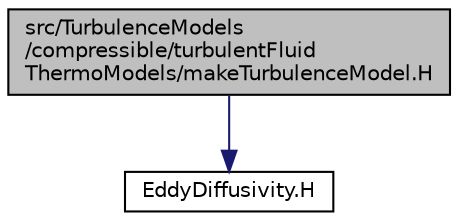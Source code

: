 digraph "src/TurbulenceModels/compressible/turbulentFluidThermoModels/makeTurbulenceModel.H"
{
  bgcolor="transparent";
  edge [fontname="Helvetica",fontsize="10",labelfontname="Helvetica",labelfontsize="10"];
  node [fontname="Helvetica",fontsize="10",shape=record];
  Node1 [label="src/TurbulenceModels\l/compressible/turbulentFluid\lThermoModels/makeTurbulenceModel.H",height=0.2,width=0.4,color="black", fillcolor="grey75", style="filled", fontcolor="black"];
  Node1 -> Node2 [color="midnightblue",fontsize="10",style="solid",fontname="Helvetica"];
  Node2 [label="EddyDiffusivity.H",height=0.2,width=0.4,color="black",URL="$a10501.html"];
}
